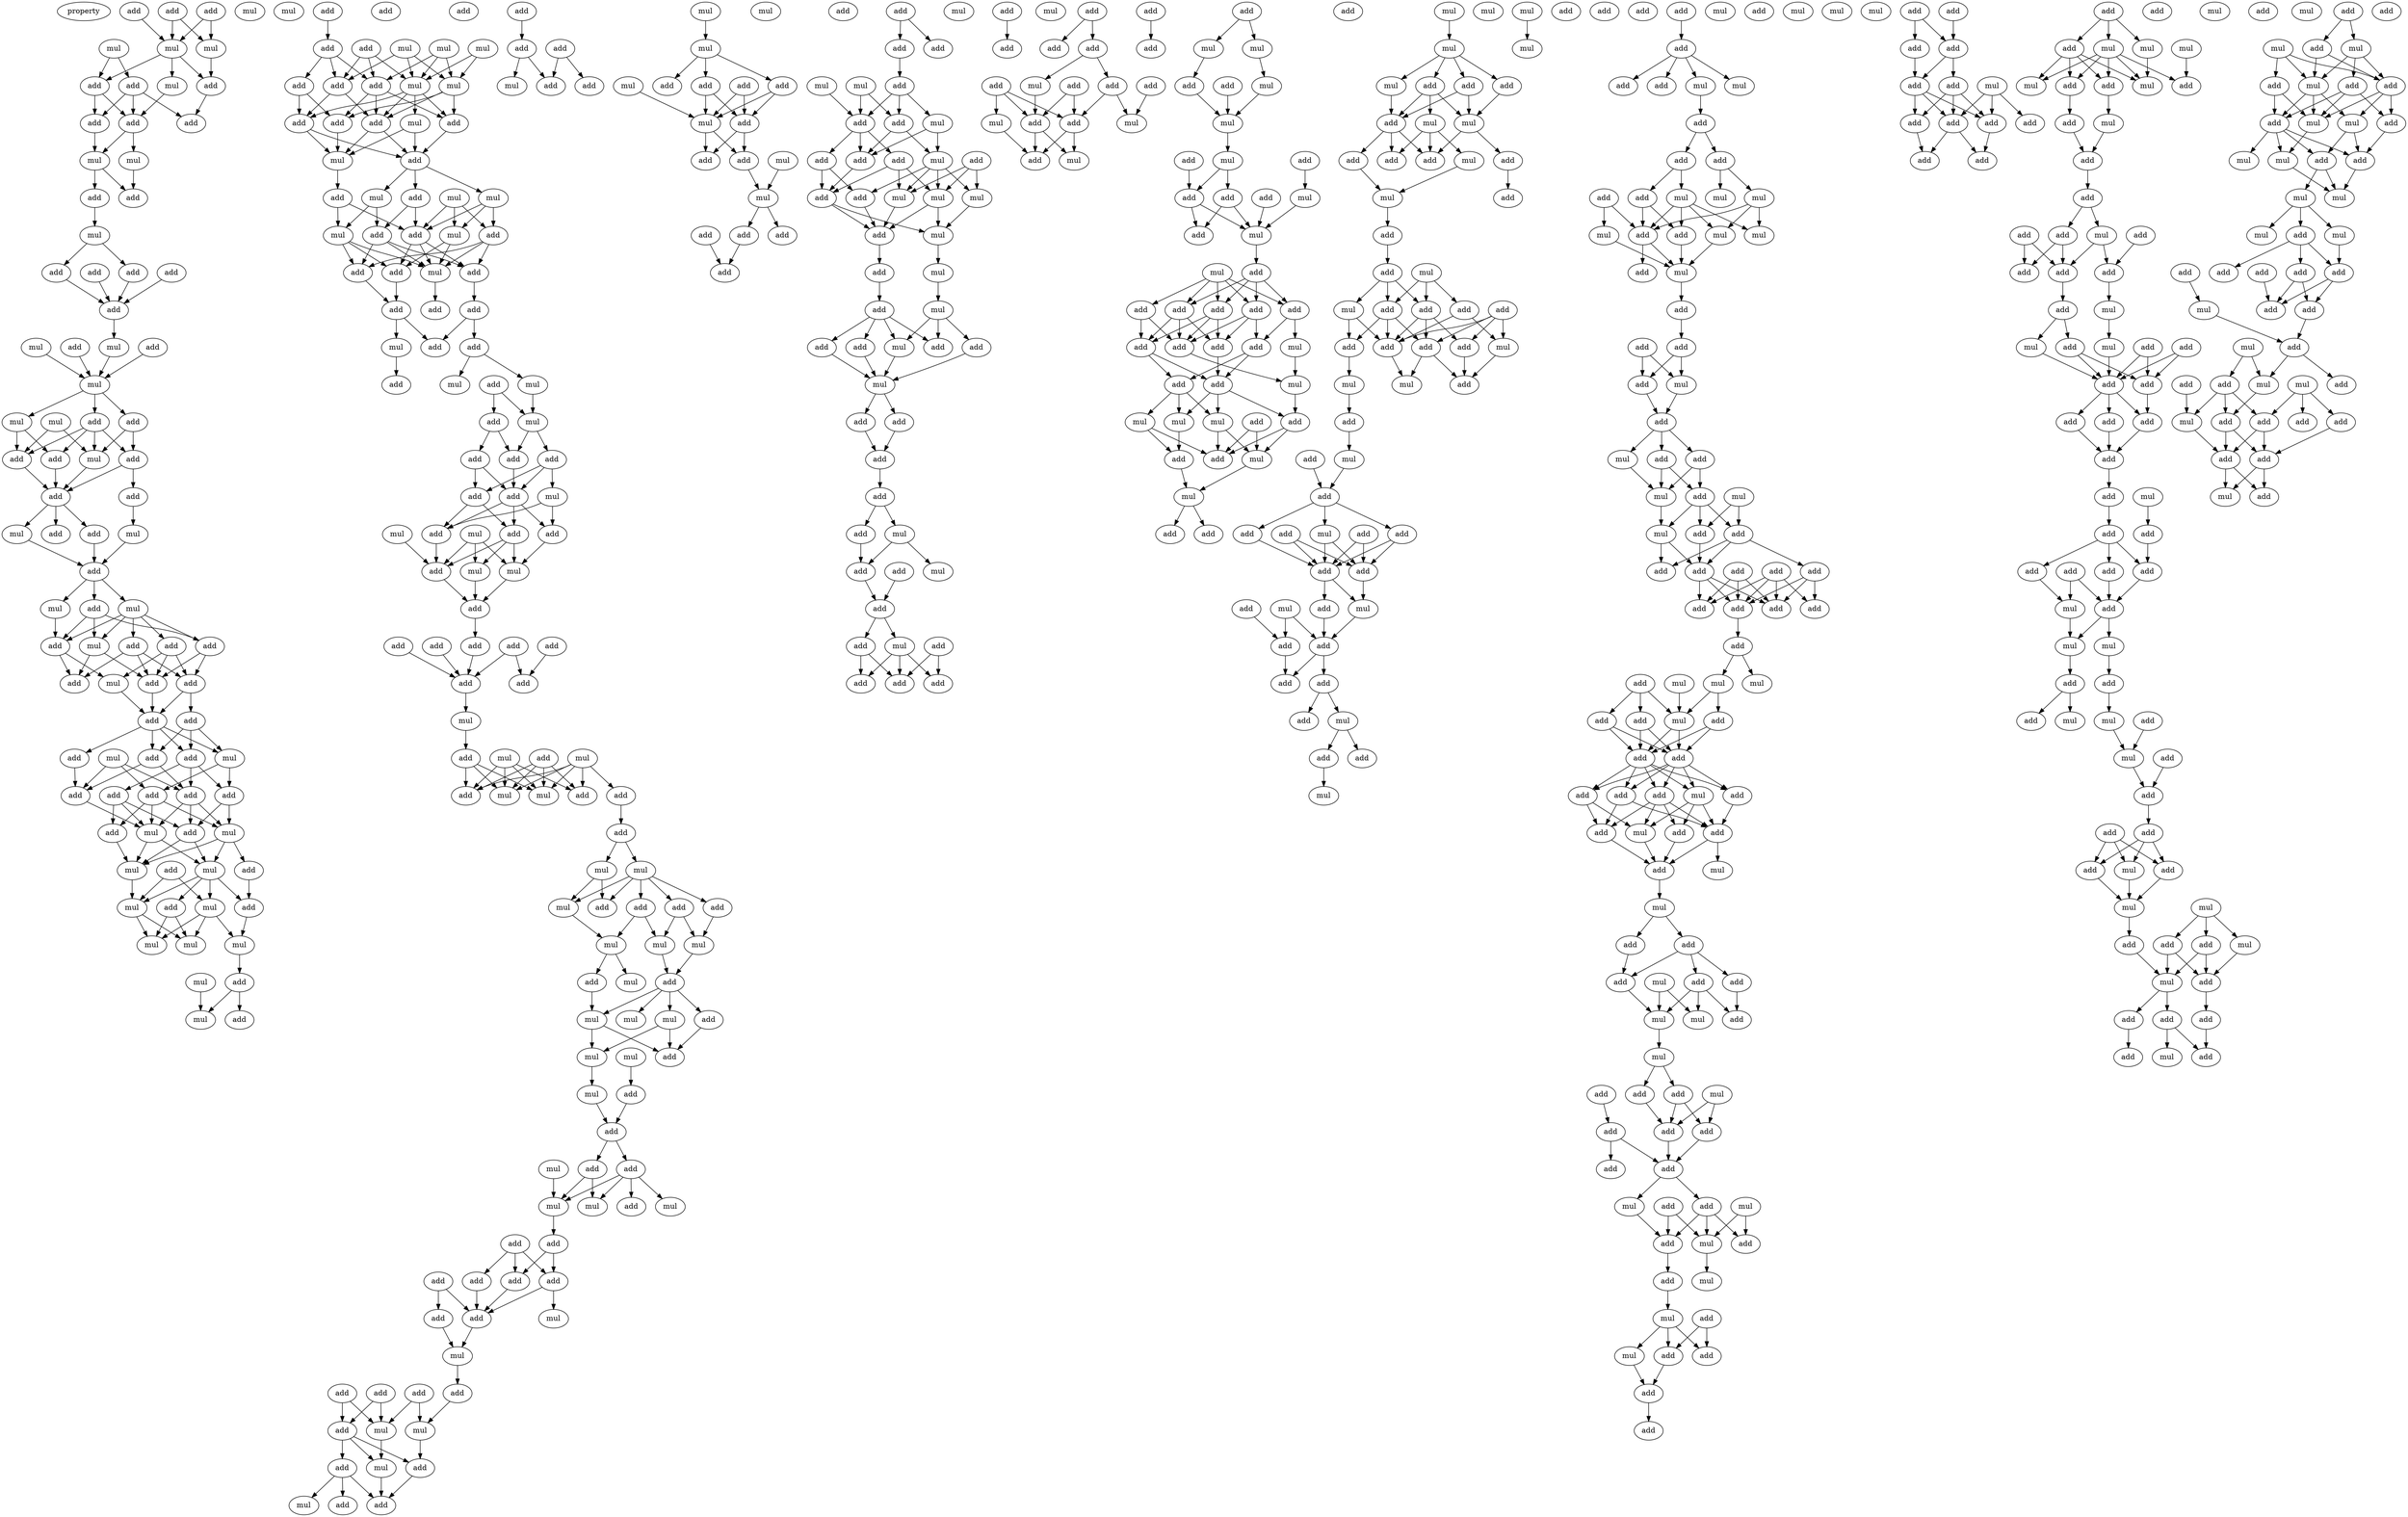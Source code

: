 digraph {
    node [fontcolor=black]
    property [mul=2,lf=1.1]
    0 [ label = add ];
    1 [ label = add ];
    2 [ label = add ];
    3 [ label = mul ];
    4 [ label = mul ];
    5 [ label = mul ];
    6 [ label = mul ];
    7 [ label = mul ];
    8 [ label = add ];
    9 [ label = add ];
    10 [ label = add ];
    11 [ label = add ];
    12 [ label = add ];
    13 [ label = add ];
    14 [ label = mul ];
    15 [ label = mul ];
    16 [ label = add ];
    17 [ label = add ];
    18 [ label = mul ];
    19 [ label = add ];
    20 [ label = add ];
    21 [ label = add ];
    22 [ label = add ];
    23 [ label = add ];
    24 [ label = mul ];
    25 [ label = mul ];
    26 [ label = add ];
    27 [ label = mul ];
    28 [ label = add ];
    29 [ label = mul ];
    30 [ label = mul ];
    31 [ label = add ];
    32 [ label = mul ];
    33 [ label = add ];
    34 [ label = add ];
    35 [ label = mul ];
    36 [ label = add ];
    37 [ label = add ];
    38 [ label = add ];
    39 [ label = add ];
    40 [ label = mul ];
    41 [ label = mul ];
    42 [ label = add ];
    43 [ label = add ];
    44 [ label = add ];
    45 [ label = add ];
    46 [ label = mul ];
    47 [ label = mul ];
    48 [ label = add ];
    49 [ label = mul ];
    50 [ label = add ];
    51 [ label = add ];
    52 [ label = add ];
    53 [ label = add ];
    54 [ label = add ];
    55 [ label = add ];
    56 [ label = mul ];
    57 [ label = add ];
    58 [ label = add ];
    59 [ label = mul ];
    60 [ label = add ];
    61 [ label = add ];
    62 [ label = mul ];
    63 [ label = add ];
    64 [ label = add ];
    65 [ label = add ];
    66 [ label = add ];
    67 [ label = add ];
    68 [ label = add ];
    69 [ label = mul ];
    70 [ label = add ];
    71 [ label = mul ];
    72 [ label = add ];
    73 [ label = add ];
    74 [ label = mul ];
    75 [ label = mul ];
    76 [ label = add ];
    77 [ label = mul ];
    78 [ label = mul ];
    79 [ label = add ];
    80 [ label = add ];
    81 [ label = mul ];
    82 [ label = mul ];
    83 [ label = mul ];
    84 [ label = add ];
    85 [ label = mul ];
    86 [ label = mul ];
    87 [ label = add ];
    88 [ label = add ];
    89 [ label = add ];
    90 [ label = add ];
    91 [ label = mul ];
    92 [ label = mul ];
    93 [ label = mul ];
    94 [ label = add ];
    95 [ label = mul ];
    96 [ label = add ];
    97 [ label = mul ];
    98 [ label = add ];
    99 [ label = add ];
    100 [ label = mul ];
    101 [ label = add ];
    102 [ label = add ];
    103 [ label = add ];
    104 [ label = add ];
    105 [ label = mul ];
    106 [ label = add ];
    107 [ label = add ];
    108 [ label = mul ];
    109 [ label = mul ];
    110 [ label = mul ];
    111 [ label = add ];
    112 [ label = add ];
    113 [ label = mul ];
    114 [ label = add ];
    115 [ label = mul ];
    116 [ label = add ];
    117 [ label = add ];
    118 [ label = mul ];
    119 [ label = add ];
    120 [ label = add ];
    121 [ label = add ];
    122 [ label = add ];
    123 [ label = mul ];
    124 [ label = add ];
    125 [ label = add ];
    126 [ label = mul ];
    127 [ label = add ];
    128 [ label = add ];
    129 [ label = mul ];
    130 [ label = add ];
    131 [ label = add ];
    132 [ label = mul ];
    133 [ label = add ];
    134 [ label = add ];
    135 [ label = add ];
    136 [ label = add ];
    137 [ label = add ];
    138 [ label = add ];
    139 [ label = mul ];
    140 [ label = add ];
    141 [ label = add ];
    142 [ label = mul ];
    143 [ label = add ];
    144 [ label = mul ];
    145 [ label = mul ];
    146 [ label = add ];
    147 [ label = mul ];
    148 [ label = add ];
    149 [ label = add ];
    150 [ label = add ];
    151 [ label = add ];
    152 [ label = add ];
    153 [ label = add ];
    154 [ label = add ];
    155 [ label = add ];
    156 [ label = mul ];
    157 [ label = add ];
    158 [ label = mul ];
    159 [ label = add ];
    160 [ label = mul ];
    161 [ label = mul ];
    162 [ label = mul ];
    163 [ label = add ];
    164 [ label = add ];
    165 [ label = add ];
    166 [ label = add ];
    167 [ label = mul ];
    168 [ label = mul ];
    169 [ label = add ];
    170 [ label = mul ];
    171 [ label = add ];
    172 [ label = add ];
    173 [ label = add ];
    174 [ label = mul ];
    175 [ label = mul ];
    176 [ label = mul ];
    177 [ label = add ];
    178 [ label = mul ];
    179 [ label = add ];
    180 [ label = mul ];
    181 [ label = mul ];
    182 [ label = add ];
    183 [ label = mul ];
    184 [ label = mul ];
    185 [ label = add ];
    186 [ label = mul ];
    187 [ label = mul ];
    188 [ label = add ];
    189 [ label = add ];
    190 [ label = add ];
    191 [ label = mul ];
    192 [ label = add ];
    193 [ label = add ];
    194 [ label = mul ];
    195 [ label = mul ];
    196 [ label = mul ];
    197 [ label = add ];
    198 [ label = add ];
    199 [ label = add ];
    200 [ label = add ];
    201 [ label = add ];
    202 [ label = add ];
    203 [ label = add ];
    204 [ label = add ];
    205 [ label = mul ];
    206 [ label = mul ];
    207 [ label = add ];
    208 [ label = add ];
    209 [ label = add ];
    210 [ label = add ];
    211 [ label = mul ];
    212 [ label = add ];
    213 [ label = mul ];
    214 [ label = add ];
    215 [ label = add ];
    216 [ label = mul ];
    217 [ label = mul ];
    218 [ label = add ];
    219 [ label = add ];
    220 [ label = add ];
    221 [ label = add ];
    222 [ label = add ];
    223 [ label = add ];
    224 [ label = mul ];
    225 [ label = mul ];
    226 [ label = add ];
    227 [ label = mul ];
    228 [ label = add ];
    229 [ label = add ];
    230 [ label = mul ];
    231 [ label = add ];
    232 [ label = add ];
    233 [ label = mul ];
    234 [ label = add ];
    235 [ label = add ];
    236 [ label = add ];
    237 [ label = mul ];
    238 [ label = mul ];
    239 [ label = add ];
    240 [ label = add ];
    241 [ label = mul ];
    242 [ label = add ];
    243 [ label = add ];
    244 [ label = add ];
    245 [ label = add ];
    246 [ label = add ];
    247 [ label = add ];
    248 [ label = mul ];
    249 [ label = add ];
    250 [ label = mul ];
    251 [ label = add ];
    252 [ label = mul ];
    253 [ label = add ];
    254 [ label = add ];
    255 [ label = add ];
    256 [ label = mul ];
    257 [ label = add ];
    258 [ label = add ];
    259 [ label = add ];
    260 [ label = add ];
    261 [ label = mul ];
    262 [ label = mul ];
    263 [ label = mul ];
    264 [ label = add ];
    265 [ label = mul ];
    266 [ label = mul ];
    267 [ label = mul ];
    268 [ label = add ];
    269 [ label = mul ];
    270 [ label = add ];
    271 [ label = mul ];
    272 [ label = add ];
    273 [ label = add ];
    274 [ label = add ];
    275 [ label = add ];
    276 [ label = mul ];
    277 [ label = add ];
    278 [ label = add ];
    279 [ label = add ];
    280 [ label = add ];
    281 [ label = add ];
    282 [ label = add ];
    283 [ label = add ];
    284 [ label = mul ];
    285 [ label = add ];
    286 [ label = add ];
    287 [ label = mul ];
    288 [ label = mul ];
    289 [ label = add ];
    290 [ label = add ];
    291 [ label = mul ];
    292 [ label = add ];
    293 [ label = add ];
    294 [ label = add ];
    295 [ label = add ];
    296 [ label = add ];
    297 [ label = add ];
    298 [ label = add ];
    299 [ label = add ];
    300 [ label = mul ];
    301 [ label = add ];
    302 [ label = add ];
    303 [ label = add ];
    304 [ label = add ];
    305 [ label = add ];
    306 [ label = mul ];
    307 [ label = mul ];
    308 [ label = add ];
    309 [ label = mul ];
    310 [ label = add ];
    311 [ label = add ];
    312 [ label = add ];
    313 [ label = mul ];
    314 [ label = mul ];
    315 [ label = add ];
    316 [ label = add ];
    317 [ label = add ];
    318 [ label = mul ];
    319 [ label = mul ];
    320 [ label = add ];
    321 [ label = mul ];
    322 [ label = add ];
    323 [ label = add ];
    324 [ label = add ];
    325 [ label = add ];
    326 [ label = mul ];
    327 [ label = add ];
    328 [ label = mul ];
    329 [ label = add ];
    330 [ label = mul ];
    331 [ label = add ];
    332 [ label = add ];
    333 [ label = add ];
    334 [ label = add ];
    335 [ label = add ];
    336 [ label = add ];
    337 [ label = add ];
    338 [ label = add ];
    339 [ label = mul ];
    340 [ label = add ];
    341 [ label = add ];
    342 [ label = add ];
    343 [ label = mul ];
    344 [ label = add ];
    345 [ label = add ];
    346 [ label = mul ];
    347 [ label = mul ];
    348 [ label = mul ];
    349 [ label = add ];
    350 [ label = mul ];
    351 [ label = add ];
    352 [ label = mul ];
    353 [ label = mul ];
    354 [ label = add ];
    355 [ label = add ];
    356 [ label = mul ];
    357 [ label = add ];
    358 [ label = add ];
    359 [ label = mul ];
    360 [ label = mul ];
    361 [ label = add ];
    362 [ label = mul ];
    363 [ label = add ];
    364 [ label = mul ];
    365 [ label = add ];
    366 [ label = add ];
    367 [ label = add ];
    368 [ label = add ];
    369 [ label = mul ];
    370 [ label = add ];
    371 [ label = mul ];
    372 [ label = add ];
    373 [ label = add ];
    374 [ label = mul ];
    375 [ label = add ];
    376 [ label = add ];
    377 [ label = mul ];
    378 [ label = add ];
    379 [ label = add ];
    380 [ label = add ];
    381 [ label = mul ];
    382 [ label = add ];
    383 [ label = add ];
    384 [ label = add ];
    385 [ label = mul ];
    386 [ label = mul ];
    387 [ label = add ];
    388 [ label = add ];
    389 [ label = mul ];
    390 [ label = mul ];
    391 [ label = add ];
    392 [ label = mul ];
    393 [ label = add ];
    394 [ label = add ];
    395 [ label = mul ];
    396 [ label = add ];
    397 [ label = add ];
    398 [ label = add ];
    399 [ label = add ];
    400 [ label = add ];
    401 [ label = add ];
    402 [ label = add ];
    403 [ label = mul ];
    404 [ label = add ];
    405 [ label = mul ];
    406 [ label = add ];
    407 [ label = add ];
    408 [ label = add ];
    409 [ label = add ];
    410 [ label = add ];
    411 [ label = add ];
    412 [ label = mul ];
    413 [ label = add ];
    414 [ label = add ];
    415 [ label = add ];
    416 [ label = add ];
    417 [ label = mul ];
    418 [ label = add ];
    419 [ label = add ];
    420 [ label = add ];
    421 [ label = mul ];
    422 [ label = mul ];
    423 [ label = add ];
    424 [ label = add ];
    425 [ label = add ];
    426 [ label = mul ];
    427 [ label = mul ];
    428 [ label = add ];
    429 [ label = mul ];
    430 [ label = add ];
    431 [ label = mul ];
    432 [ label = add ];
    433 [ label = mul ];
    434 [ label = mul ];
    435 [ label = add ];
    436 [ label = add ];
    437 [ label = mul ];
    438 [ label = add ];
    439 [ label = add ];
    440 [ label = add ];
    441 [ label = add ];
    442 [ label = mul ];
    443 [ label = add ];
    444 [ label = mul ];
    445 [ label = add ];
    446 [ label = add ];
    447 [ label = mul ];
    448 [ label = mul ];
    449 [ label = add ];
    450 [ label = mul ];
    451 [ label = add ];
    452 [ label = add ];
    453 [ label = add ];
    454 [ label = add ];
    455 [ label = add ];
    456 [ label = add ];
    457 [ label = add ];
    458 [ label = add ];
    459 [ label = add ];
    460 [ label = add ];
    461 [ label = add ];
    462 [ label = add ];
    463 [ label = mul ];
    464 [ label = add ];
    465 [ label = mul ];
    466 [ label = mul ];
    467 [ label = add ];
    468 [ label = mul ];
    469 [ label = add ];
    470 [ label = add ];
    471 [ label = add ];
    472 [ label = add ];
    473 [ label = add ];
    474 [ label = add ];
    475 [ label = add ];
    476 [ label = mul ];
    477 [ label = add ];
    478 [ label = add ];
    479 [ label = add ];
    480 [ label = add ];
    481 [ label = mul ];
    482 [ label = mul ];
    483 [ label = add ];
    484 [ label = mul ];
    485 [ label = mul ];
    486 [ label = add ];
    487 [ label = add ];
    488 [ label = add ];
    489 [ label = add ];
    490 [ label = add ];
    491 [ label = add ];
    492 [ label = mul ];
    493 [ label = mul ];
    494 [ label = mul ];
    495 [ label = add ];
    496 [ label = mul ];
    497 [ label = mul ];
    498 [ label = add ];
    499 [ label = mul ];
    500 [ label = add ];
    501 [ label = mul ];
    502 [ label = add ];
    503 [ label = add ];
    504 [ label = add ];
    505 [ label = add ];
    506 [ label = add ];
    507 [ label = add ];
    508 [ label = mul ];
    509 [ label = mul ];
    510 [ label = add ];
    511 [ label = add ];
    512 [ label = mul ];
    513 [ label = add ];
    514 [ label = add ];
    515 [ label = add ];
    516 [ label = mul ];
    517 [ label = mul ];
    518 [ label = add ];
    519 [ label = mul ];
    520 [ label = add ];
    521 [ label = mul ];
    522 [ label = add ];
    523 [ label = add ];
    524 [ label = add ];
    525 [ label = add ];
    526 [ label = add ];
    527 [ label = add ];
    528 [ label = add ];
    529 [ label = add ];
    530 [ label = mul ];
    531 [ label = add ];
    532 [ label = add ];
    533 [ label = add ];
    534 [ label = add ];
    535 [ label = add ];
    536 [ label = add ];
    537 [ label = add ];
    538 [ label = add ];
    539 [ label = mul ];
    540 [ label = mul ];
    541 [ label = add ];
    542 [ label = mul ];
    543 [ label = mul ];
    544 [ label = add ];
    545 [ label = mul ];
    546 [ label = add ];
    547 [ label = add ];
    548 [ label = add ];
    549 [ label = mul ];
    550 [ label = add ];
    551 [ label = add ];
    552 [ label = add ];
    553 [ label = add ];
    554 [ label = add ];
    555 [ label = mul ];
    556 [ label = add ];
    557 [ label = add ];
    558 [ label = add ];
    559 [ label = add ];
    560 [ label = mul ];
    561 [ label = add ];
    562 [ label = mul ];
    563 [ label = mul ];
    564 [ label = add ];
    565 [ label = add ];
    566 [ label = add ];
    567 [ label = mul ];
    568 [ label = add ];
    569 [ label = add ];
    570 [ label = add ];
    571 [ label = add ];
    572 [ label = add ];
    573 [ label = add ];
    574 [ label = add ];
    575 [ label = mul ];
    576 [ label = add ];
    577 [ label = add ];
    578 [ label = add ];
    579 [ label = add ];
    580 [ label = add ];
    581 [ label = add ];
    582 [ label = add ];
    583 [ label = mul ];
    584 [ label = mul ];
    585 [ label = mul ];
    586 [ label = add ];
    587 [ label = add ];
    588 [ label = add ];
    589 [ label = add ];
    590 [ label = mul ];
    591 [ label = mul ];
    592 [ label = add ];
    593 [ label = mul ];
    594 [ label = mul ];
    595 [ label = add ];
    596 [ label = add ];
    597 [ label = add ];
    598 [ label = add ];
    599 [ label = add ];
    600 [ label = mul ];
    601 [ label = add ];
    602 [ label = mul ];
    603 [ label = mul ];
    604 [ label = add ];
    605 [ label = add ];
    606 [ label = mul ];
    607 [ label = add ];
    608 [ label = add ];
    609 [ label = mul ];
    610 [ label = add ];
    611 [ label = add ];
    612 [ label = add ];
    613 [ label = mul ];
    614 [ label = add ];
    615 [ label = add ];
    616 [ label = add ];
    617 [ label = mul ];
    618 [ label = add ];
    619 [ label = mul ];
    620 [ label = add ];
    621 [ label = mul ];
    622 [ label = add ];
    623 [ label = add ];
    624 [ label = mul ];
    625 [ label = add ];
    626 [ label = add ];
    627 [ label = mul ];
    628 [ label = mul ];
    629 [ label = add ];
    630 [ label = add ];
    631 [ label = mul ];
    632 [ label = mul ];
    633 [ label = mul ];
    634 [ label = mul ];
    635 [ label = add ];
    636 [ label = mul ];
    637 [ label = add ];
    638 [ label = add ];
    639 [ label = add ];
    640 [ label = add ];
    641 [ label = add ];
    642 [ label = mul ];
    643 [ label = add ];
    644 [ label = add ];
    645 [ label = mul ];
    646 [ label = add ];
    647 [ label = add ];
    648 [ label = mul ];
    649 [ label = add ];
    650 [ label = add ];
    651 [ label = mul ];
    652 [ label = add ];
    653 [ label = add ];
    654 [ label = add ];
    655 [ label = mul ];
    656 [ label = add ];
    657 [ label = add ];
    658 [ label = add ];
    659 [ label = add ];
    660 [ label = add ];
    661 [ label = mul ];
    0 -> 4 [ name = 0 ];
    1 -> 4 [ name = 1 ];
    1 -> 5 [ name = 2 ];
    2 -> 4 [ name = 3 ];
    2 -> 5 [ name = 4 ];
    4 -> 7 [ name = 5 ];
    4 -> 9 [ name = 6 ];
    4 -> 10 [ name = 7 ];
    5 -> 9 [ name = 8 ];
    6 -> 8 [ name = 9 ];
    6 -> 10 [ name = 10 ];
    7 -> 13 [ name = 11 ];
    8 -> 11 [ name = 12 ];
    8 -> 12 [ name = 13 ];
    8 -> 13 [ name = 14 ];
    9 -> 12 [ name = 15 ];
    10 -> 11 [ name = 16 ];
    10 -> 13 [ name = 17 ];
    11 -> 14 [ name = 18 ];
    13 -> 14 [ name = 19 ];
    13 -> 15 [ name = 20 ];
    14 -> 16 [ name = 21 ];
    14 -> 17 [ name = 22 ];
    15 -> 16 [ name = 23 ];
    17 -> 18 [ name = 24 ];
    18 -> 19 [ name = 25 ];
    18 -> 21 [ name = 26 ];
    19 -> 23 [ name = 27 ];
    20 -> 23 [ name = 28 ];
    21 -> 23 [ name = 29 ];
    22 -> 23 [ name = 30 ];
    23 -> 27 [ name = 31 ];
    25 -> 29 [ name = 32 ];
    26 -> 29 [ name = 33 ];
    27 -> 29 [ name = 34 ];
    28 -> 29 [ name = 35 ];
    29 -> 31 [ name = 36 ];
    29 -> 32 [ name = 37 ];
    29 -> 33 [ name = 38 ];
    30 -> 35 [ name = 39 ];
    30 -> 36 [ name = 40 ];
    31 -> 34 [ name = 41 ];
    31 -> 35 [ name = 42 ];
    31 -> 36 [ name = 43 ];
    31 -> 37 [ name = 44 ];
    32 -> 34 [ name = 45 ];
    32 -> 36 [ name = 46 ];
    33 -> 35 [ name = 47 ];
    33 -> 37 [ name = 48 ];
    34 -> 38 [ name = 49 ];
    35 -> 38 [ name = 50 ];
    36 -> 38 [ name = 51 ];
    37 -> 38 [ name = 52 ];
    37 -> 39 [ name = 53 ];
    38 -> 41 [ name = 54 ];
    38 -> 42 [ name = 55 ];
    38 -> 43 [ name = 56 ];
    39 -> 40 [ name = 57 ];
    40 -> 44 [ name = 58 ];
    41 -> 44 [ name = 59 ];
    43 -> 44 [ name = 60 ];
    44 -> 45 [ name = 61 ];
    44 -> 46 [ name = 62 ];
    44 -> 47 [ name = 63 ];
    45 -> 48 [ name = 64 ];
    45 -> 49 [ name = 65 ];
    45 -> 52 [ name = 66 ];
    46 -> 48 [ name = 67 ];
    47 -> 48 [ name = 68 ];
    47 -> 49 [ name = 69 ];
    47 -> 50 [ name = 70 ];
    47 -> 51 [ name = 71 ];
    47 -> 52 [ name = 72 ];
    48 -> 55 [ name = 73 ];
    48 -> 56 [ name = 74 ];
    49 -> 53 [ name = 75 ];
    49 -> 55 [ name = 76 ];
    50 -> 53 [ name = 77 ];
    50 -> 54 [ name = 78 ];
    50 -> 56 [ name = 79 ];
    51 -> 53 [ name = 80 ];
    51 -> 54 [ name = 81 ];
    51 -> 55 [ name = 82 ];
    52 -> 53 [ name = 83 ];
    52 -> 54 [ name = 84 ];
    53 -> 57 [ name = 85 ];
    54 -> 57 [ name = 86 ];
    54 -> 58 [ name = 87 ];
    56 -> 57 [ name = 88 ];
    57 -> 59 [ name = 89 ];
    57 -> 60 [ name = 90 ];
    57 -> 61 [ name = 91 ];
    57 -> 63 [ name = 92 ];
    58 -> 59 [ name = 93 ];
    58 -> 61 [ name = 94 ];
    58 -> 63 [ name = 95 ];
    59 -> 65 [ name = 96 ];
    59 -> 66 [ name = 97 ];
    60 -> 64 [ name = 98 ];
    61 -> 64 [ name = 99 ];
    61 -> 68 [ name = 100 ];
    62 -> 64 [ name = 101 ];
    62 -> 65 [ name = 102 ];
    62 -> 68 [ name = 103 ];
    63 -> 66 [ name = 104 ];
    63 -> 67 [ name = 105 ];
    63 -> 68 [ name = 106 ];
    64 -> 71 [ name = 107 ];
    65 -> 69 [ name = 108 ];
    65 -> 71 [ name = 109 ];
    65 -> 72 [ name = 110 ];
    66 -> 69 [ name = 111 ];
    66 -> 70 [ name = 112 ];
    67 -> 70 [ name = 113 ];
    67 -> 71 [ name = 114 ];
    67 -> 72 [ name = 115 ];
    68 -> 69 [ name = 116 ];
    68 -> 70 [ name = 117 ];
    68 -> 71 [ name = 118 ];
    69 -> 74 [ name = 119 ];
    69 -> 75 [ name = 120 ];
    69 -> 76 [ name = 121 ];
    70 -> 74 [ name = 122 ];
    70 -> 75 [ name = 123 ];
    71 -> 74 [ name = 124 ];
    71 -> 75 [ name = 125 ];
    72 -> 75 [ name = 126 ];
    73 -> 77 [ name = 127 ];
    73 -> 78 [ name = 128 ];
    74 -> 77 [ name = 129 ];
    74 -> 78 [ name = 130 ];
    74 -> 79 [ name = 131 ];
    74 -> 80 [ name = 132 ];
    75 -> 78 [ name = 133 ];
    76 -> 79 [ name = 134 ];
    77 -> 81 [ name = 135 ];
    77 -> 82 [ name = 136 ];
    77 -> 83 [ name = 137 ];
    78 -> 82 [ name = 138 ];
    78 -> 83 [ name = 139 ];
    79 -> 81 [ name = 140 ];
    80 -> 82 [ name = 141 ];
    80 -> 83 [ name = 142 ];
    81 -> 84 [ name = 143 ];
    84 -> 86 [ name = 144 ];
    84 -> 87 [ name = 145 ];
    85 -> 86 [ name = 146 ];
    88 -> 89 [ name = 147 ];
    89 -> 94 [ name = 148 ];
    89 -> 96 [ name = 149 ];
    89 -> 98 [ name = 150 ];
    90 -> 95 [ name = 151 ];
    90 -> 96 [ name = 152 ];
    90 -> 98 [ name = 153 ];
    91 -> 95 [ name = 154 ];
    91 -> 97 [ name = 155 ];
    91 -> 98 [ name = 156 ];
    92 -> 95 [ name = 157 ];
    92 -> 96 [ name = 158 ];
    92 -> 97 [ name = 159 ];
    93 -> 95 [ name = 160 ];
    93 -> 97 [ name = 161 ];
    94 -> 101 [ name = 162 ];
    94 -> 103 [ name = 163 ];
    95 -> 99 [ name = 164 ];
    95 -> 100 [ name = 165 ];
    95 -> 101 [ name = 166 ];
    95 -> 102 [ name = 167 ];
    96 -> 101 [ name = 168 ];
    96 -> 102 [ name = 169 ];
    97 -> 99 [ name = 170 ];
    97 -> 102 [ name = 171 ];
    97 -> 103 [ name = 172 ];
    98 -> 99 [ name = 173 ];
    98 -> 102 [ name = 174 ];
    98 -> 103 [ name = 175 ];
    99 -> 104 [ name = 176 ];
    100 -> 104 [ name = 177 ];
    100 -> 105 [ name = 178 ];
    101 -> 104 [ name = 179 ];
    101 -> 105 [ name = 180 ];
    102 -> 104 [ name = 181 ];
    102 -> 105 [ name = 182 ];
    103 -> 105 [ name = 183 ];
    104 -> 107 [ name = 184 ];
    104 -> 109 [ name = 185 ];
    104 -> 110 [ name = 186 ];
    105 -> 106 [ name = 187 ];
    106 -> 113 [ name = 188 ];
    106 -> 114 [ name = 189 ];
    107 -> 111 [ name = 190 ];
    107 -> 114 [ name = 191 ];
    108 -> 112 [ name = 192 ];
    108 -> 114 [ name = 193 ];
    108 -> 115 [ name = 194 ];
    109 -> 112 [ name = 195 ];
    109 -> 114 [ name = 196 ];
    109 -> 115 [ name = 197 ];
    110 -> 111 [ name = 198 ];
    110 -> 113 [ name = 199 ];
    111 -> 116 [ name = 200 ];
    111 -> 118 [ name = 201 ];
    111 -> 119 [ name = 202 ];
    112 -> 116 [ name = 203 ];
    112 -> 118 [ name = 204 ];
    112 -> 119 [ name = 205 ];
    113 -> 116 [ name = 206 ];
    113 -> 117 [ name = 207 ];
    113 -> 118 [ name = 208 ];
    114 -> 117 [ name = 209 ];
    114 -> 118 [ name = 210 ];
    114 -> 119 [ name = 211 ];
    115 -> 117 [ name = 212 ];
    115 -> 118 [ name = 213 ];
    116 -> 121 [ name = 214 ];
    117 -> 121 [ name = 215 ];
    118 -> 120 [ name = 216 ];
    119 -> 122 [ name = 217 ];
    121 -> 123 [ name = 218 ];
    121 -> 125 [ name = 219 ];
    122 -> 124 [ name = 220 ];
    122 -> 125 [ name = 221 ];
    123 -> 128 [ name = 222 ];
    124 -> 126 [ name = 223 ];
    124 -> 129 [ name = 224 ];
    129 -> 132 [ name = 225 ];
    130 -> 131 [ name = 226 ];
    130 -> 132 [ name = 227 ];
    131 -> 133 [ name = 228 ];
    131 -> 136 [ name = 229 ];
    132 -> 134 [ name = 230 ];
    132 -> 136 [ name = 231 ];
    133 -> 137 [ name = 232 ];
    133 -> 138 [ name = 233 ];
    134 -> 137 [ name = 234 ];
    134 -> 138 [ name = 235 ];
    134 -> 139 [ name = 236 ];
    136 -> 137 [ name = 237 ];
    137 -> 140 [ name = 238 ];
    137 -> 141 [ name = 239 ];
    137 -> 143 [ name = 240 ];
    138 -> 140 [ name = 241 ];
    138 -> 141 [ name = 242 ];
    139 -> 141 [ name = 243 ];
    139 -> 143 [ name = 244 ];
    140 -> 145 [ name = 245 ];
    140 -> 146 [ name = 246 ];
    140 -> 147 [ name = 247 ];
    141 -> 146 [ name = 248 ];
    142 -> 146 [ name = 249 ];
    143 -> 145 [ name = 250 ];
    144 -> 145 [ name = 251 ];
    144 -> 146 [ name = 252 ];
    144 -> 147 [ name = 253 ];
    145 -> 148 [ name = 254 ];
    146 -> 148 [ name = 255 ];
    147 -> 148 [ name = 256 ];
    148 -> 151 [ name = 257 ];
    149 -> 154 [ name = 258 ];
    150 -> 155 [ name = 259 ];
    151 -> 155 [ name = 260 ];
    152 -> 155 [ name = 261 ];
    153 -> 154 [ name = 262 ];
    153 -> 155 [ name = 263 ];
    155 -> 156 [ name = 264 ];
    156 -> 159 [ name = 265 ];
    157 -> 161 [ name = 266 ];
    157 -> 162 [ name = 267 ];
    157 -> 163 [ name = 268 ];
    157 -> 165 [ name = 269 ];
    158 -> 161 [ name = 270 ];
    158 -> 162 [ name = 271 ];
    158 -> 163 [ name = 272 ];
    158 -> 165 [ name = 273 ];
    159 -> 161 [ name = 274 ];
    159 -> 162 [ name = 275 ];
    159 -> 163 [ name = 276 ];
    160 -> 161 [ name = 277 ];
    160 -> 162 [ name = 278 ];
    160 -> 163 [ name = 279 ];
    160 -> 164 [ name = 280 ];
    160 -> 165 [ name = 281 ];
    164 -> 166 [ name = 282 ];
    166 -> 167 [ name = 283 ];
    166 -> 168 [ name = 284 ];
    167 -> 170 [ name = 285 ];
    167 -> 173 [ name = 286 ];
    168 -> 169 [ name = 287 ];
    168 -> 170 [ name = 288 ];
    168 -> 171 [ name = 289 ];
    168 -> 172 [ name = 290 ];
    168 -> 173 [ name = 291 ];
    169 -> 175 [ name = 292 ];
    169 -> 176 [ name = 293 ];
    170 -> 174 [ name = 294 ];
    171 -> 174 [ name = 295 ];
    171 -> 175 [ name = 296 ];
    172 -> 176 [ name = 297 ];
    174 -> 177 [ name = 298 ];
    174 -> 178 [ name = 299 ];
    175 -> 179 [ name = 300 ];
    176 -> 179 [ name = 301 ];
    177 -> 181 [ name = 302 ];
    179 -> 180 [ name = 303 ];
    179 -> 181 [ name = 304 ];
    179 -> 182 [ name = 305 ];
    179 -> 183 [ name = 306 ];
    180 -> 184 [ name = 307 ];
    180 -> 185 [ name = 308 ];
    181 -> 184 [ name = 309 ];
    181 -> 185 [ name = 310 ];
    182 -> 185 [ name = 311 ];
    184 -> 187 [ name = 312 ];
    186 -> 188 [ name = 313 ];
    187 -> 189 [ name = 314 ];
    188 -> 189 [ name = 315 ];
    189 -> 190 [ name = 316 ];
    189 -> 192 [ name = 317 ];
    190 -> 194 [ name = 318 ];
    190 -> 196 [ name = 319 ];
    191 -> 194 [ name = 320 ];
    192 -> 193 [ name = 321 ];
    192 -> 194 [ name = 322 ];
    192 -> 195 [ name = 323 ];
    192 -> 196 [ name = 324 ];
    194 -> 198 [ name = 325 ];
    197 -> 199 [ name = 326 ];
    197 -> 200 [ name = 327 ];
    197 -> 202 [ name = 328 ];
    198 -> 199 [ name = 329 ];
    198 -> 202 [ name = 330 ];
    199 -> 204 [ name = 331 ];
    200 -> 204 [ name = 332 ];
    201 -> 203 [ name = 333 ];
    201 -> 204 [ name = 334 ];
    202 -> 204 [ name = 335 ];
    202 -> 205 [ name = 336 ];
    203 -> 206 [ name = 337 ];
    204 -> 206 [ name = 338 ];
    206 -> 209 [ name = 339 ];
    207 -> 212 [ name = 340 ];
    207 -> 213 [ name = 341 ];
    208 -> 211 [ name = 342 ];
    208 -> 213 [ name = 343 ];
    209 -> 211 [ name = 344 ];
    210 -> 212 [ name = 345 ];
    210 -> 213 [ name = 346 ];
    211 -> 214 [ name = 347 ];
    212 -> 214 [ name = 348 ];
    212 -> 215 [ name = 349 ];
    212 -> 216 [ name = 350 ];
    213 -> 216 [ name = 351 ];
    214 -> 219 [ name = 352 ];
    215 -> 217 [ name = 353 ];
    215 -> 219 [ name = 354 ];
    215 -> 220 [ name = 355 ];
    216 -> 219 [ name = 356 ];
    218 -> 222 [ name = 357 ];
    221 -> 223 [ name = 358 ];
    221 -> 226 [ name = 359 ];
    222 -> 223 [ name = 360 ];
    222 -> 224 [ name = 361 ];
    225 -> 227 [ name = 362 ];
    227 -> 228 [ name = 363 ];
    227 -> 229 [ name = 364 ];
    227 -> 231 [ name = 365 ];
    228 -> 233 [ name = 366 ];
    228 -> 234 [ name = 367 ];
    229 -> 233 [ name = 368 ];
    229 -> 234 [ name = 369 ];
    230 -> 233 [ name = 370 ];
    232 -> 233 [ name = 371 ];
    232 -> 234 [ name = 372 ];
    233 -> 235 [ name = 373 ];
    233 -> 236 [ name = 374 ];
    234 -> 235 [ name = 375 ];
    234 -> 236 [ name = 376 ];
    236 -> 238 [ name = 377 ];
    237 -> 238 [ name = 378 ];
    238 -> 240 [ name = 379 ];
    238 -> 242 [ name = 380 ];
    239 -> 244 [ name = 381 ];
    240 -> 244 [ name = 382 ];
    245 -> 246 [ name = 383 ];
    245 -> 247 [ name = 384 ];
    246 -> 249 [ name = 385 ];
    248 -> 251 [ name = 386 ];
    249 -> 251 [ name = 387 ];
    249 -> 252 [ name = 388 ];
    249 -> 253 [ name = 389 ];
    250 -> 251 [ name = 390 ];
    250 -> 253 [ name = 391 ];
    251 -> 254 [ name = 392 ];
    251 -> 255 [ name = 393 ];
    251 -> 257 [ name = 394 ];
    252 -> 255 [ name = 395 ];
    252 -> 256 [ name = 396 ];
    253 -> 255 [ name = 397 ];
    253 -> 256 [ name = 398 ];
    254 -> 259 [ name = 399 ];
    254 -> 260 [ name = 400 ];
    255 -> 260 [ name = 401 ];
    256 -> 259 [ name = 402 ];
    256 -> 261 [ name = 403 ];
    256 -> 262 [ name = 404 ];
    256 -> 263 [ name = 405 ];
    257 -> 260 [ name = 406 ];
    257 -> 261 [ name = 407 ];
    257 -> 263 [ name = 408 ];
    258 -> 261 [ name = 409 ];
    258 -> 262 [ name = 410 ];
    258 -> 263 [ name = 411 ];
    259 -> 264 [ name = 412 ];
    260 -> 264 [ name = 413 ];
    260 -> 265 [ name = 414 ];
    261 -> 264 [ name = 415 ];
    262 -> 265 [ name = 416 ];
    263 -> 264 [ name = 417 ];
    263 -> 265 [ name = 418 ];
    264 -> 268 [ name = 419 ];
    265 -> 267 [ name = 420 ];
    267 -> 269 [ name = 421 ];
    268 -> 270 [ name = 422 ];
    269 -> 271 [ name = 423 ];
    269 -> 273 [ name = 424 ];
    269 -> 275 [ name = 425 ];
    270 -> 271 [ name = 426 ];
    270 -> 272 [ name = 427 ];
    270 -> 274 [ name = 428 ];
    270 -> 275 [ name = 429 ];
    271 -> 276 [ name = 430 ];
    272 -> 276 [ name = 431 ];
    273 -> 276 [ name = 432 ];
    274 -> 276 [ name = 433 ];
    276 -> 277 [ name = 434 ];
    276 -> 279 [ name = 435 ];
    277 -> 281 [ name = 436 ];
    278 -> 280 [ name = 437 ];
    279 -> 281 [ name = 438 ];
    281 -> 282 [ name = 439 ];
    282 -> 283 [ name = 440 ];
    282 -> 284 [ name = 441 ];
    283 -> 286 [ name = 442 ];
    284 -> 286 [ name = 443 ];
    284 -> 288 [ name = 444 ];
    285 -> 289 [ name = 445 ];
    286 -> 289 [ name = 446 ];
    289 -> 290 [ name = 447 ];
    289 -> 291 [ name = 448 ];
    290 -> 294 [ name = 449 ];
    290 -> 295 [ name = 450 ];
    291 -> 294 [ name = 451 ];
    291 -> 295 [ name = 452 ];
    291 -> 296 [ name = 453 ];
    292 -> 294 [ name = 454 ];
    292 -> 296 [ name = 455 ];
    293 -> 297 [ name = 456 ];
    293 -> 298 [ name = 457 ];
    298 -> 299 [ name = 458 ];
    298 -> 300 [ name = 459 ];
    299 -> 305 [ name = 460 ];
    299 -> 307 [ name = 461 ];
    300 -> 304 [ name = 462 ];
    301 -> 304 [ name = 463 ];
    301 -> 305 [ name = 464 ];
    301 -> 306 [ name = 465 ];
    302 -> 304 [ name = 466 ];
    302 -> 305 [ name = 467 ];
    303 -> 307 [ name = 468 ];
    304 -> 308 [ name = 469 ];
    304 -> 309 [ name = 470 ];
    305 -> 308 [ name = 471 ];
    305 -> 309 [ name = 472 ];
    306 -> 308 [ name = 473 ];
    310 -> 311 [ name = 474 ];
    312 -> 313 [ name = 475 ];
    312 -> 314 [ name = 476 ];
    313 -> 316 [ name = 477 ];
    314 -> 318 [ name = 478 ];
    316 -> 319 [ name = 479 ];
    317 -> 319 [ name = 480 ];
    318 -> 319 [ name = 481 ];
    319 -> 321 [ name = 482 ];
    320 -> 326 [ name = 483 ];
    321 -> 323 [ name = 484 ];
    321 -> 325 [ name = 485 ];
    322 -> 323 [ name = 486 ];
    323 -> 327 [ name = 487 ];
    323 -> 328 [ name = 488 ];
    324 -> 328 [ name = 489 ];
    325 -> 327 [ name = 490 ];
    325 -> 328 [ name = 491 ];
    326 -> 328 [ name = 492 ];
    328 -> 329 [ name = 493 ];
    329 -> 332 [ name = 494 ];
    329 -> 333 [ name = 495 ];
    329 -> 334 [ name = 496 ];
    329 -> 335 [ name = 497 ];
    330 -> 331 [ name = 498 ];
    330 -> 332 [ name = 499 ];
    330 -> 333 [ name = 500 ];
    330 -> 334 [ name = 501 ];
    330 -> 335 [ name = 502 ];
    331 -> 337 [ name = 503 ];
    331 -> 340 [ name = 504 ];
    332 -> 336 [ name = 505 ];
    332 -> 339 [ name = 506 ];
    333 -> 337 [ name = 507 ];
    333 -> 338 [ name = 508 ];
    333 -> 340 [ name = 509 ];
    334 -> 337 [ name = 510 ];
    334 -> 338 [ name = 511 ];
    334 -> 340 [ name = 512 ];
    335 -> 336 [ name = 513 ];
    335 -> 338 [ name = 514 ];
    335 -> 340 [ name = 515 ];
    336 -> 341 [ name = 516 ];
    336 -> 342 [ name = 517 ];
    337 -> 341 [ name = 518 ];
    337 -> 342 [ name = 519 ];
    338 -> 341 [ name = 520 ];
    339 -> 343 [ name = 521 ];
    340 -> 343 [ name = 522 ];
    341 -> 345 [ name = 523 ];
    341 -> 346 [ name = 524 ];
    341 -> 347 [ name = 525 ];
    342 -> 346 [ name = 526 ];
    342 -> 347 [ name = 527 ];
    342 -> 348 [ name = 528 ];
    343 -> 345 [ name = 529 ];
    344 -> 350 [ name = 530 ];
    344 -> 351 [ name = 531 ];
    345 -> 350 [ name = 532 ];
    345 -> 351 [ name = 533 ];
    346 -> 350 [ name = 534 ];
    346 -> 351 [ name = 535 ];
    347 -> 349 [ name = 536 ];
    348 -> 349 [ name = 537 ];
    348 -> 351 [ name = 538 ];
    349 -> 352 [ name = 539 ];
    350 -> 352 [ name = 540 ];
    352 -> 354 [ name = 541 ];
    352 -> 355 [ name = 542 ];
    353 -> 356 [ name = 543 ];
    356 -> 357 [ name = 544 ];
    356 -> 358 [ name = 545 ];
    356 -> 359 [ name = 546 ];
    356 -> 361 [ name = 547 ];
    357 -> 364 [ name = 548 ];
    358 -> 362 [ name = 549 ];
    358 -> 363 [ name = 550 ];
    358 -> 364 [ name = 551 ];
    359 -> 363 [ name = 552 ];
    361 -> 363 [ name = 553 ];
    361 -> 364 [ name = 554 ];
    362 -> 365 [ name = 555 ];
    362 -> 367 [ name = 556 ];
    362 -> 369 [ name = 557 ];
    363 -> 365 [ name = 558 ];
    363 -> 366 [ name = 559 ];
    363 -> 367 [ name = 560 ];
    364 -> 365 [ name = 561 ];
    364 -> 368 [ name = 562 ];
    366 -> 371 [ name = 563 ];
    368 -> 370 [ name = 564 ];
    369 -> 371 [ name = 565 ];
    371 -> 372 [ name = 566 ];
    372 -> 373 [ name = 567 ];
    373 -> 376 [ name = 568 ];
    373 -> 377 [ name = 569 ];
    373 -> 379 [ name = 570 ];
    374 -> 376 [ name = 571 ];
    374 -> 378 [ name = 572 ];
    374 -> 379 [ name = 573 ];
    375 -> 380 [ name = 574 ];
    375 -> 381 [ name = 575 ];
    375 -> 382 [ name = 576 ];
    375 -> 383 [ name = 577 ];
    376 -> 382 [ name = 578 ];
    376 -> 383 [ name = 579 ];
    376 -> 384 [ name = 580 ];
    377 -> 382 [ name = 581 ];
    377 -> 384 [ name = 582 ];
    378 -> 381 [ name = 583 ];
    378 -> 382 [ name = 584 ];
    379 -> 380 [ name = 585 ];
    379 -> 382 [ name = 586 ];
    379 -> 383 [ name = 587 ];
    380 -> 387 [ name = 588 ];
    381 -> 387 [ name = 589 ];
    382 -> 386 [ name = 590 ];
    383 -> 386 [ name = 591 ];
    383 -> 387 [ name = 592 ];
    384 -> 385 [ name = 593 ];
    385 -> 388 [ name = 594 ];
    388 -> 392 [ name = 595 ];
    389 -> 390 [ name = 596 ];
    391 -> 394 [ name = 597 ];
    392 -> 394 [ name = 598 ];
    394 -> 395 [ name = 599 ];
    394 -> 398 [ name = 600 ];
    394 -> 399 [ name = 601 ];
    395 -> 400 [ name = 602 ];
    395 -> 401 [ name = 603 ];
    396 -> 400 [ name = 604 ];
    396 -> 401 [ name = 605 ];
    397 -> 400 [ name = 606 ];
    397 -> 401 [ name = 607 ];
    398 -> 400 [ name = 608 ];
    399 -> 400 [ name = 609 ];
    399 -> 401 [ name = 610 ];
    400 -> 402 [ name = 611 ];
    400 -> 403 [ name = 612 ];
    401 -> 403 [ name = 613 ];
    402 -> 407 [ name = 614 ];
    403 -> 407 [ name = 615 ];
    404 -> 406 [ name = 616 ];
    405 -> 406 [ name = 617 ];
    405 -> 407 [ name = 618 ];
    406 -> 409 [ name = 619 ];
    407 -> 409 [ name = 620 ];
    407 -> 410 [ name = 621 ];
    410 -> 411 [ name = 622 ];
    410 -> 412 [ name = 623 ];
    412 -> 414 [ name = 624 ];
    412 -> 415 [ name = 625 ];
    414 -> 417 [ name = 626 ];
    416 -> 418 [ name = 627 ];
    418 -> 419 [ name = 628 ];
    418 -> 420 [ name = 629 ];
    418 -> 421 [ name = 630 ];
    418 -> 422 [ name = 631 ];
    421 -> 423 [ name = 632 ];
    423 -> 424 [ name = 633 ];
    423 -> 425 [ name = 634 ];
    424 -> 426 [ name = 635 ];
    424 -> 427 [ name = 636 ];
    425 -> 429 [ name = 637 ];
    425 -> 430 [ name = 638 ];
    427 -> 431 [ name = 639 ];
    427 -> 432 [ name = 640 ];
    427 -> 433 [ name = 641 ];
    428 -> 432 [ name = 642 ];
    428 -> 434 [ name = 643 ];
    429 -> 431 [ name = 644 ];
    429 -> 432 [ name = 645 ];
    429 -> 433 [ name = 646 ];
    429 -> 435 [ name = 647 ];
    430 -> 432 [ name = 648 ];
    430 -> 435 [ name = 649 ];
    431 -> 437 [ name = 650 ];
    432 -> 436 [ name = 651 ];
    432 -> 437 [ name = 652 ];
    434 -> 437 [ name = 653 ];
    435 -> 437 [ name = 654 ];
    437 -> 438 [ name = 655 ];
    438 -> 440 [ name = 656 ];
    439 -> 441 [ name = 657 ];
    439 -> 442 [ name = 658 ];
    440 -> 441 [ name = 659 ];
    440 -> 442 [ name = 660 ];
    441 -> 443 [ name = 661 ];
    442 -> 443 [ name = 662 ];
    443 -> 444 [ name = 663 ];
    443 -> 445 [ name = 664 ];
    443 -> 446 [ name = 665 ];
    444 -> 448 [ name = 666 ];
    445 -> 448 [ name = 667 ];
    445 -> 449 [ name = 668 ];
    446 -> 448 [ name = 669 ];
    446 -> 449 [ name = 670 ];
    447 -> 451 [ name = 671 ];
    447 -> 452 [ name = 672 ];
    448 -> 450 [ name = 673 ];
    449 -> 450 [ name = 674 ];
    449 -> 451 [ name = 675 ];
    449 -> 452 [ name = 676 ];
    450 -> 455 [ name = 677 ];
    450 -> 456 [ name = 678 ];
    451 -> 456 [ name = 679 ];
    452 -> 453 [ name = 680 ];
    452 -> 455 [ name = 681 ];
    452 -> 456 [ name = 682 ];
    453 -> 458 [ name = 683 ];
    453 -> 459 [ name = 684 ];
    453 -> 461 [ name = 685 ];
    454 -> 458 [ name = 686 ];
    454 -> 459 [ name = 687 ];
    454 -> 460 [ name = 688 ];
    454 -> 461 [ name = 689 ];
    456 -> 458 [ name = 690 ];
    456 -> 459 [ name = 691 ];
    456 -> 460 [ name = 692 ];
    457 -> 458 [ name = 693 ];
    457 -> 459 [ name = 694 ];
    457 -> 460 [ name = 695 ];
    458 -> 462 [ name = 696 ];
    462 -> 465 [ name = 697 ];
    462 -> 466 [ name = 698 ];
    463 -> 468 [ name = 699 ];
    464 -> 467 [ name = 700 ];
    464 -> 468 [ name = 701 ];
    464 -> 470 [ name = 702 ];
    465 -> 468 [ name = 703 ];
    465 -> 469 [ name = 704 ];
    467 -> 471 [ name = 705 ];
    467 -> 472 [ name = 706 ];
    468 -> 471 [ name = 707 ];
    468 -> 472 [ name = 708 ];
    469 -> 471 [ name = 709 ];
    469 -> 472 [ name = 710 ];
    470 -> 471 [ name = 711 ];
    470 -> 472 [ name = 712 ];
    471 -> 473 [ name = 713 ];
    471 -> 474 [ name = 714 ];
    471 -> 475 [ name = 715 ];
    471 -> 476 [ name = 716 ];
    471 -> 477 [ name = 717 ];
    472 -> 473 [ name = 718 ];
    472 -> 474 [ name = 719 ];
    472 -> 475 [ name = 720 ];
    472 -> 476 [ name = 721 ];
    472 -> 477 [ name = 722 ];
    473 -> 478 [ name = 723 ];
    473 -> 481 [ name = 724 ];
    474 -> 478 [ name = 725 ];
    474 -> 479 [ name = 726 ];
    474 -> 480 [ name = 727 ];
    474 -> 481 [ name = 728 ];
    475 -> 478 [ name = 729 ];
    475 -> 480 [ name = 730 ];
    476 -> 479 [ name = 731 ];
    476 -> 480 [ name = 732 ];
    476 -> 481 [ name = 733 ];
    477 -> 480 [ name = 734 ];
    478 -> 483 [ name = 735 ];
    479 -> 483 [ name = 736 ];
    480 -> 483 [ name = 737 ];
    480 -> 484 [ name = 738 ];
    481 -> 483 [ name = 739 ];
    483 -> 485 [ name = 740 ];
    485 -> 486 [ name = 741 ];
    485 -> 487 [ name = 742 ];
    486 -> 490 [ name = 743 ];
    487 -> 489 [ name = 744 ];
    487 -> 490 [ name = 745 ];
    487 -> 491 [ name = 746 ];
    489 -> 495 [ name = 747 ];
    490 -> 496 [ name = 748 ];
    491 -> 494 [ name = 749 ];
    491 -> 495 [ name = 750 ];
    491 -> 496 [ name = 751 ];
    492 -> 494 [ name = 752 ];
    492 -> 496 [ name = 753 ];
    496 -> 497 [ name = 754 ];
    497 -> 498 [ name = 755 ];
    497 -> 502 [ name = 756 ];
    498 -> 504 [ name = 757 ];
    500 -> 503 [ name = 758 ];
    501 -> 504 [ name = 759 ];
    501 -> 505 [ name = 760 ];
    502 -> 504 [ name = 761 ];
    502 -> 505 [ name = 762 ];
    503 -> 506 [ name = 763 ];
    503 -> 507 [ name = 764 ];
    504 -> 507 [ name = 765 ];
    505 -> 507 [ name = 766 ];
    507 -> 508 [ name = 767 ];
    507 -> 511 [ name = 768 ];
    508 -> 513 [ name = 769 ];
    509 -> 512 [ name = 770 ];
    509 -> 514 [ name = 771 ];
    510 -> 512 [ name = 772 ];
    510 -> 513 [ name = 773 ];
    511 -> 512 [ name = 774 ];
    511 -> 513 [ name = 775 ];
    511 -> 514 [ name = 776 ];
    512 -> 516 [ name = 777 ];
    513 -> 515 [ name = 778 ];
    515 -> 517 [ name = 779 ];
    517 -> 520 [ name = 780 ];
    517 -> 521 [ name = 781 ];
    517 -> 522 [ name = 782 ];
    518 -> 520 [ name = 783 ];
    518 -> 522 [ name = 784 ];
    521 -> 523 [ name = 785 ];
    522 -> 523 [ name = 786 ];
    523 -> 525 [ name = 787 ];
    524 -> 527 [ name = 788 ];
    524 -> 528 [ name = 789 ];
    526 -> 528 [ name = 790 ];
    527 -> 531 [ name = 791 ];
    528 -> 529 [ name = 792 ];
    528 -> 531 [ name = 793 ];
    529 -> 532 [ name = 794 ];
    529 -> 534 [ name = 795 ];
    529 -> 535 [ name = 796 ];
    530 -> 532 [ name = 797 ];
    530 -> 533 [ name = 798 ];
    530 -> 535 [ name = 799 ];
    531 -> 532 [ name = 800 ];
    531 -> 534 [ name = 801 ];
    531 -> 535 [ name = 802 ];
    532 -> 536 [ name = 803 ];
    534 -> 537 [ name = 804 ];
    535 -> 536 [ name = 805 ];
    535 -> 537 [ name = 806 ];
    538 -> 539 [ name = 807 ];
    538 -> 540 [ name = 808 ];
    538 -> 541 [ name = 809 ];
    539 -> 545 [ name = 810 ];
    540 -> 543 [ name = 811 ];
    540 -> 544 [ name = 812 ];
    540 -> 545 [ name = 813 ];
    540 -> 546 [ name = 814 ];
    540 -> 547 [ name = 815 ];
    541 -> 543 [ name = 816 ];
    541 -> 544 [ name = 817 ];
    541 -> 545 [ name = 818 ];
    541 -> 546 [ name = 819 ];
    542 -> 547 [ name = 820 ];
    544 -> 549 [ name = 821 ];
    546 -> 548 [ name = 822 ];
    548 -> 550 [ name = 823 ];
    549 -> 550 [ name = 824 ];
    550 -> 551 [ name = 825 ];
    551 -> 553 [ name = 826 ];
    551 -> 555 [ name = 827 ];
    552 -> 556 [ name = 828 ];
    552 -> 557 [ name = 829 ];
    553 -> 556 [ name = 830 ];
    553 -> 557 [ name = 831 ];
    554 -> 558 [ name = 832 ];
    555 -> 556 [ name = 833 ];
    555 -> 558 [ name = 834 ];
    556 -> 561 [ name = 835 ];
    558 -> 562 [ name = 836 ];
    561 -> 563 [ name = 837 ];
    561 -> 564 [ name = 838 ];
    562 -> 567 [ name = 839 ];
    563 -> 568 [ name = 840 ];
    564 -> 568 [ name = 841 ];
    564 -> 569 [ name = 842 ];
    565 -> 568 [ name = 843 ];
    565 -> 569 [ name = 844 ];
    566 -> 568 [ name = 845 ];
    566 -> 569 [ name = 846 ];
    567 -> 568 [ name = 847 ];
    568 -> 570 [ name = 848 ];
    568 -> 571 [ name = 849 ];
    568 -> 572 [ name = 850 ];
    569 -> 570 [ name = 851 ];
    570 -> 573 [ name = 852 ];
    571 -> 573 [ name = 853 ];
    572 -> 573 [ name = 854 ];
    573 -> 574 [ name = 855 ];
    574 -> 577 [ name = 856 ];
    575 -> 576 [ name = 857 ];
    576 -> 579 [ name = 858 ];
    577 -> 578 [ name = 859 ];
    577 -> 579 [ name = 860 ];
    577 -> 580 [ name = 861 ];
    578 -> 582 [ name = 862 ];
    579 -> 582 [ name = 863 ];
    580 -> 583 [ name = 864 ];
    581 -> 582 [ name = 865 ];
    581 -> 583 [ name = 866 ];
    582 -> 584 [ name = 867 ];
    582 -> 585 [ name = 868 ];
    583 -> 584 [ name = 869 ];
    584 -> 588 [ name = 870 ];
    585 -> 587 [ name = 871 ];
    587 -> 590 [ name = 872 ];
    588 -> 589 [ name = 873 ];
    588 -> 591 [ name = 874 ];
    590 -> 594 [ name = 875 ];
    592 -> 594 [ name = 876 ];
    594 -> 596 [ name = 877 ];
    595 -> 596 [ name = 878 ];
    596 -> 598 [ name = 879 ];
    597 -> 599 [ name = 880 ];
    597 -> 600 [ name = 881 ];
    597 -> 601 [ name = 882 ];
    598 -> 599 [ name = 883 ];
    598 -> 600 [ name = 884 ];
    598 -> 601 [ name = 885 ];
    599 -> 603 [ name = 886 ];
    600 -> 603 [ name = 887 ];
    601 -> 603 [ name = 888 ];
    602 -> 604 [ name = 889 ];
    602 -> 606 [ name = 890 ];
    602 -> 607 [ name = 891 ];
    603 -> 605 [ name = 892 ];
    604 -> 608 [ name = 893 ];
    604 -> 609 [ name = 894 ];
    605 -> 609 [ name = 895 ];
    606 -> 608 [ name = 896 ];
    607 -> 608 [ name = 897 ];
    607 -> 609 [ name = 898 ];
    608 -> 612 [ name = 899 ];
    609 -> 610 [ name = 900 ];
    609 -> 611 [ name = 901 ];
    610 -> 613 [ name = 902 ];
    610 -> 614 [ name = 903 ];
    611 -> 615 [ name = 904 ];
    612 -> 614 [ name = 905 ];
    616 -> 618 [ name = 906 ];
    616 -> 619 [ name = 907 ];
    617 -> 620 [ name = 908 ];
    617 -> 621 [ name = 909 ];
    617 -> 622 [ name = 910 ];
    618 -> 621 [ name = 911 ];
    618 -> 622 [ name = 912 ];
    619 -> 621 [ name = 913 ];
    619 -> 622 [ name = 914 ];
    619 -> 623 [ name = 915 ];
    620 -> 624 [ name = 916 ];
    620 -> 625 [ name = 917 ];
    621 -> 624 [ name = 918 ];
    621 -> 625 [ name = 919 ];
    621 -> 627 [ name = 920 ];
    622 -> 624 [ name = 921 ];
    622 -> 626 [ name = 922 ];
    622 -> 627 [ name = 923 ];
    623 -> 624 [ name = 924 ];
    623 -> 625 [ name = 925 ];
    623 -> 626 [ name = 926 ];
    624 -> 631 [ name = 927 ];
    625 -> 628 [ name = 928 ];
    625 -> 629 [ name = 929 ];
    625 -> 630 [ name = 930 ];
    625 -> 631 [ name = 931 ];
    626 -> 629 [ name = 932 ];
    627 -> 629 [ name = 933 ];
    627 -> 630 [ name = 934 ];
    629 -> 632 [ name = 935 ];
    630 -> 632 [ name = 936 ];
    630 -> 633 [ name = 937 ];
    631 -> 632 [ name = 938 ];
    633 -> 634 [ name = 939 ];
    633 -> 635 [ name = 940 ];
    633 -> 636 [ name = 941 ];
    635 -> 639 [ name = 942 ];
    635 -> 640 [ name = 943 ];
    635 -> 641 [ name = 944 ];
    636 -> 639 [ name = 945 ];
    637 -> 643 [ name = 946 ];
    638 -> 642 [ name = 947 ];
    639 -> 643 [ name = 948 ];
    639 -> 644 [ name = 949 ];
    640 -> 643 [ name = 950 ];
    640 -> 644 [ name = 951 ];
    642 -> 646 [ name = 952 ];
    644 -> 646 [ name = 953 ];
    645 -> 647 [ name = 954 ];
    645 -> 648 [ name = 955 ];
    646 -> 648 [ name = 956 ];
    646 -> 650 [ name = 957 ];
    647 -> 653 [ name = 958 ];
    647 -> 655 [ name = 959 ];
    647 -> 656 [ name = 960 ];
    648 -> 653 [ name = 961 ];
    649 -> 655 [ name = 962 ];
    651 -> 652 [ name = 963 ];
    651 -> 654 [ name = 964 ];
    651 -> 656 [ name = 965 ];
    653 -> 657 [ name = 966 ];
    653 -> 658 [ name = 967 ];
    654 -> 657 [ name = 968 ];
    655 -> 658 [ name = 969 ];
    656 -> 657 [ name = 970 ];
    656 -> 658 [ name = 971 ];
    657 -> 660 [ name = 972 ];
    657 -> 661 [ name = 973 ];
    658 -> 660 [ name = 974 ];
    658 -> 661 [ name = 975 ];
}
